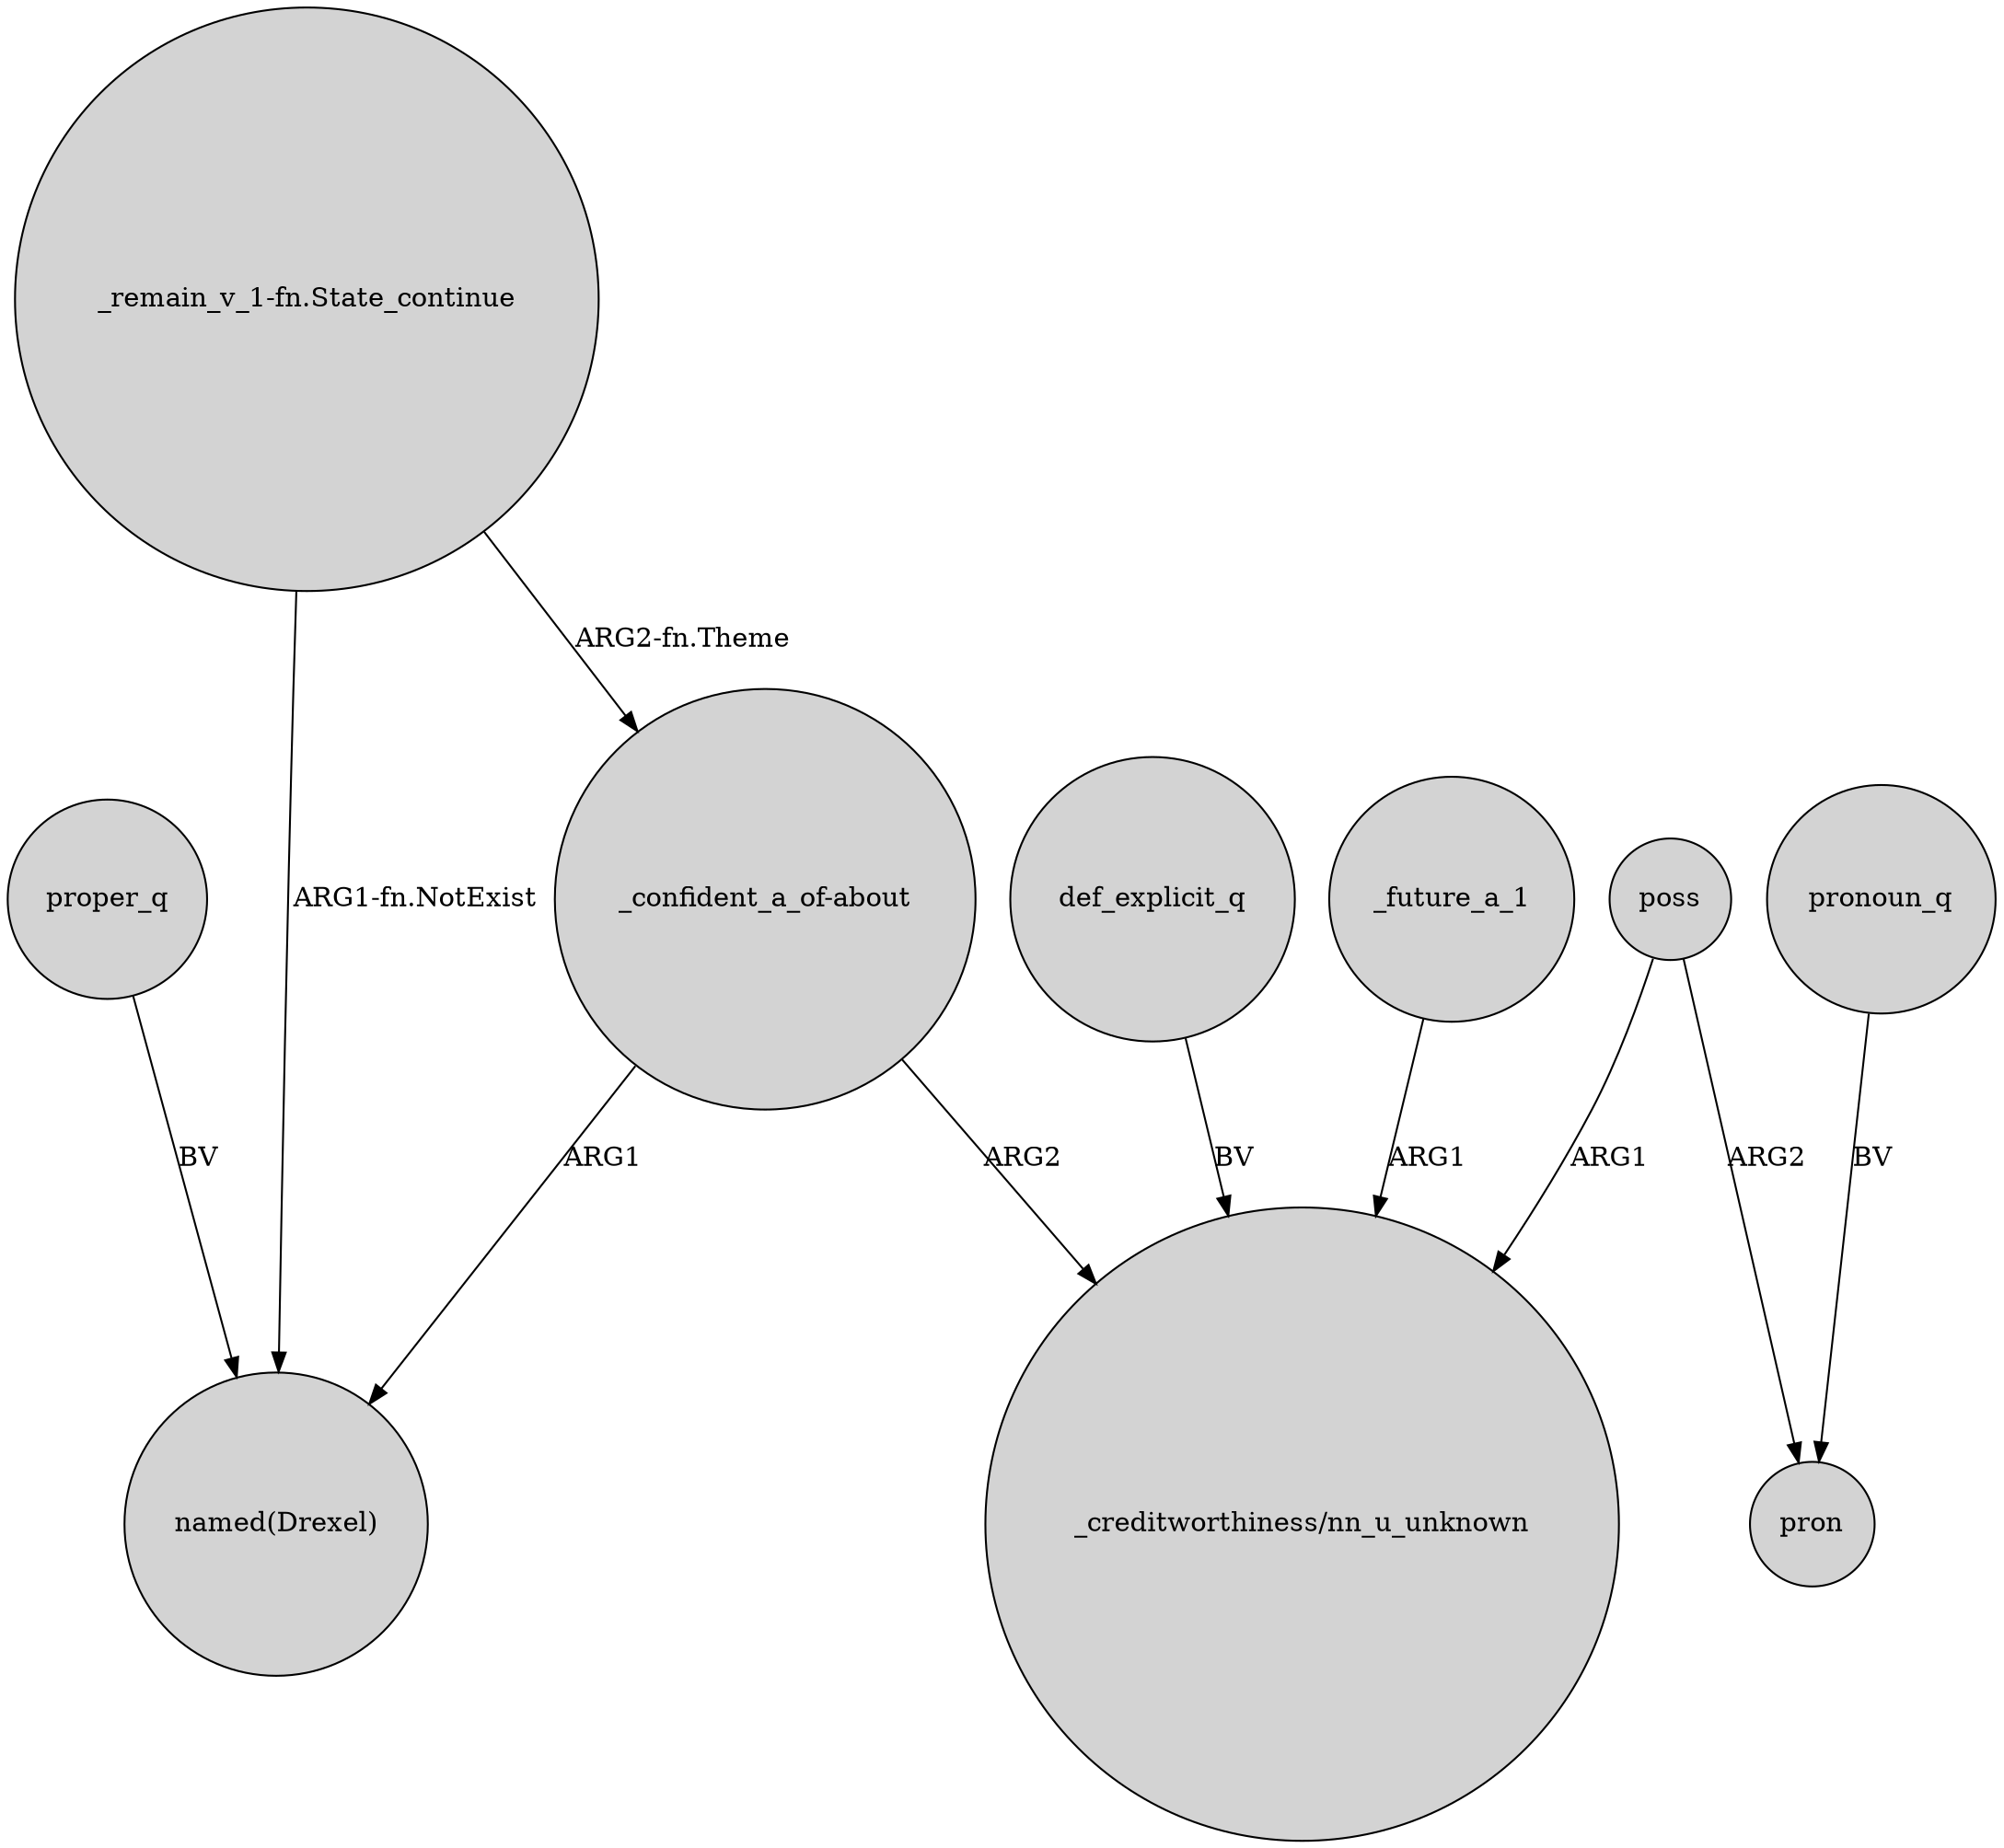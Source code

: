 digraph {
	node [shape=circle style=filled]
	"_remain_v_1-fn.State_continue" -> "named(Drexel)" [label="ARG1-fn.NotExist"]
	poss -> pron [label=ARG2]
	def_explicit_q -> "_creditworthiness/nn_u_unknown" [label=BV]
	"_confident_a_of-about" -> "_creditworthiness/nn_u_unknown" [label=ARG2]
	_future_a_1 -> "_creditworthiness/nn_u_unknown" [label=ARG1]
	"_remain_v_1-fn.State_continue" -> "_confident_a_of-about" [label="ARG2-fn.Theme"]
	poss -> "_creditworthiness/nn_u_unknown" [label=ARG1]
	proper_q -> "named(Drexel)" [label=BV]
	"_confident_a_of-about" -> "named(Drexel)" [label=ARG1]
	pronoun_q -> pron [label=BV]
}
